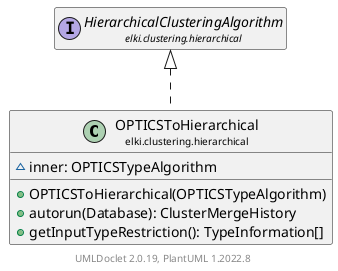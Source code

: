 @startuml
    remove .*\.(Instance|Par|Parameterizer|Factory)$
    set namespaceSeparator none
    hide empty fields
    hide empty methods

    class "<size:14>OPTICSToHierarchical\n<size:10>elki.clustering.hierarchical" as elki.clustering.hierarchical.OPTICSToHierarchical [[OPTICSToHierarchical.html]] {
        ~inner: OPTICSTypeAlgorithm
        +OPTICSToHierarchical(OPTICSTypeAlgorithm)
        +autorun(Database): ClusterMergeHistory
        +getInputTypeRestriction(): TypeInformation[]
    }

    interface "<size:14>HierarchicalClusteringAlgorithm\n<size:10>elki.clustering.hierarchical" as elki.clustering.hierarchical.HierarchicalClusteringAlgorithm [[HierarchicalClusteringAlgorithm.html]]
    class "<size:14>OPTICSToHierarchical.Par\n<size:10>elki.clustering.hierarchical" as elki.clustering.hierarchical.OPTICSToHierarchical.Par [[OPTICSToHierarchical.Par.html]]

    elki.clustering.hierarchical.HierarchicalClusteringAlgorithm <|.. elki.clustering.hierarchical.OPTICSToHierarchical
    elki.clustering.hierarchical.OPTICSToHierarchical +-- elki.clustering.hierarchical.OPTICSToHierarchical.Par

    center footer UMLDoclet 2.0.19, PlantUML 1.2022.8
@enduml
